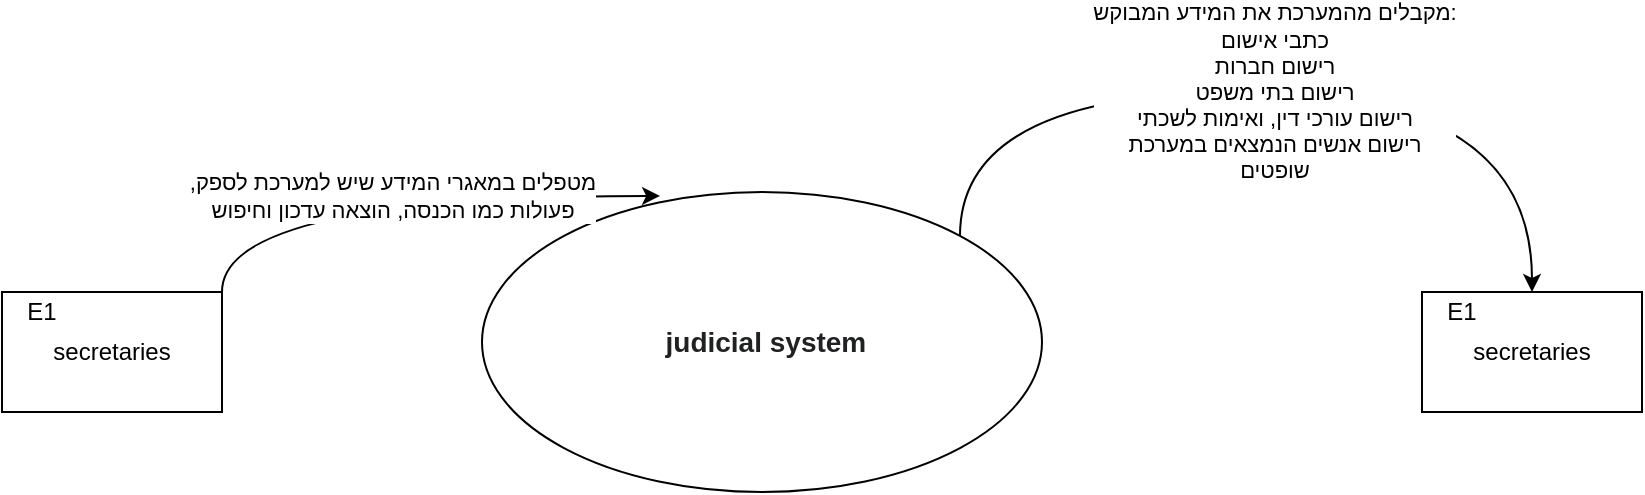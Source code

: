 <mxfile version="14.6.1" type="github">
  <diagram id="Ai0n7KqELeSr39tjTCr5" name="Page-1">
    <mxGraphModel dx="1422" dy="766" grid="1" gridSize="10" guides="1" tooltips="1" connect="1" arrows="1" fold="1" page="1" pageScale="1" pageWidth="850" pageHeight="1100" math="0" shadow="0">
      <root>
        <mxCell id="0" />
        <mxCell id="1" parent="0" />
        <mxCell id="WwNEeVXG2boPT93ke-C8-9" value="מקבלים מהמערכת את המידע המבוקש:&lt;br&gt;כתבי אישום&lt;br&gt;רישום חברות&lt;br&gt;רישום בתי משפט&lt;br&gt;רישום עורכי דין, ואימות לשכתי&lt;br&gt;רישום אנשים הנמצאים במערכת&lt;br&gt;שופטים" style="edgeStyle=orthogonalEdgeStyle;curved=1;rounded=0;orthogonalLoop=1;jettySize=auto;html=1;exitX=1;exitY=0;exitDx=0;exitDy=0;entryX=0.5;entryY=0;entryDx=0;entryDy=0;" edge="1" parent="1" source="WwNEeVXG2boPT93ke-C8-1" target="WwNEeVXG2boPT93ke-C8-7">
          <mxGeometry relative="1" as="geometry">
            <Array as="points">
              <mxPoint x="539" y="200" />
              <mxPoint x="825" y="200" />
            </Array>
          </mxGeometry>
        </mxCell>
        <mxCell id="WwNEeVXG2boPT93ke-C8-1" value="&#xa;&#xa;&lt;span style=&quot;color: rgb(32, 33, 34); font-family: sans-serif; font-size: 14px; font-style: normal; font-weight: 400; letter-spacing: normal; text-indent: 0px; text-transform: none; word-spacing: 0px; background-color: rgb(255, 255, 255); display: inline; float: none;&quot;&gt;&lt;span&gt;&amp;nbsp;&lt;/span&gt;&lt;/span&gt;&lt;b style=&quot;color: rgb(32, 33, 34); font-family: sans-serif; font-size: 14px; font-style: normal; letter-spacing: normal; text-indent: 0px; text-transform: none; word-spacing: 0px; background-color: rgb(255, 255, 255);&quot;&gt;judicial system&lt;/b&gt;&#xa;&#xa;" style="ellipse;whiteSpace=wrap;html=1;" vertex="1" parent="1">
          <mxGeometry x="300" y="250" width="280" height="150" as="geometry" />
        </mxCell>
        <mxCell id="WwNEeVXG2boPT93ke-C8-4" value=",מטפלים במאגרי המידע שיש למערכת לספק&lt;br&gt;פעולות כמו הכנסה, הוצאה עדכון וחיפוש" style="edgeStyle=orthogonalEdgeStyle;rounded=0;orthogonalLoop=1;jettySize=auto;html=1;entryX=0.318;entryY=0.013;entryDx=0;entryDy=0;entryPerimeter=0;curved=1;" edge="1" parent="1" source="WwNEeVXG2boPT93ke-C8-3" target="WwNEeVXG2boPT93ke-C8-1">
          <mxGeometry relative="1" as="geometry">
            <Array as="points">
              <mxPoint x="170" y="252" />
            </Array>
          </mxGeometry>
        </mxCell>
        <mxCell id="WwNEeVXG2boPT93ke-C8-3" value="secretaries" style="rounded=0;whiteSpace=wrap;html=1;" vertex="1" parent="1">
          <mxGeometry x="60" y="300" width="110" height="60" as="geometry" />
        </mxCell>
        <mxCell id="WwNEeVXG2boPT93ke-C8-6" value="E1" style="text;html=1;strokeColor=none;fillColor=none;align=center;verticalAlign=middle;whiteSpace=wrap;rounded=0;" vertex="1" parent="1">
          <mxGeometry x="60" y="300" width="40" height="20" as="geometry" />
        </mxCell>
        <mxCell id="WwNEeVXG2boPT93ke-C8-7" value="secretaries" style="rounded=0;whiteSpace=wrap;html=1;" vertex="1" parent="1">
          <mxGeometry x="770" y="300" width="110" height="60" as="geometry" />
        </mxCell>
        <mxCell id="WwNEeVXG2boPT93ke-C8-8" value="E1" style="text;html=1;strokeColor=none;fillColor=none;align=center;verticalAlign=middle;whiteSpace=wrap;rounded=0;" vertex="1" parent="1">
          <mxGeometry x="770" y="300" width="40" height="20" as="geometry" />
        </mxCell>
      </root>
    </mxGraphModel>
  </diagram>
</mxfile>
